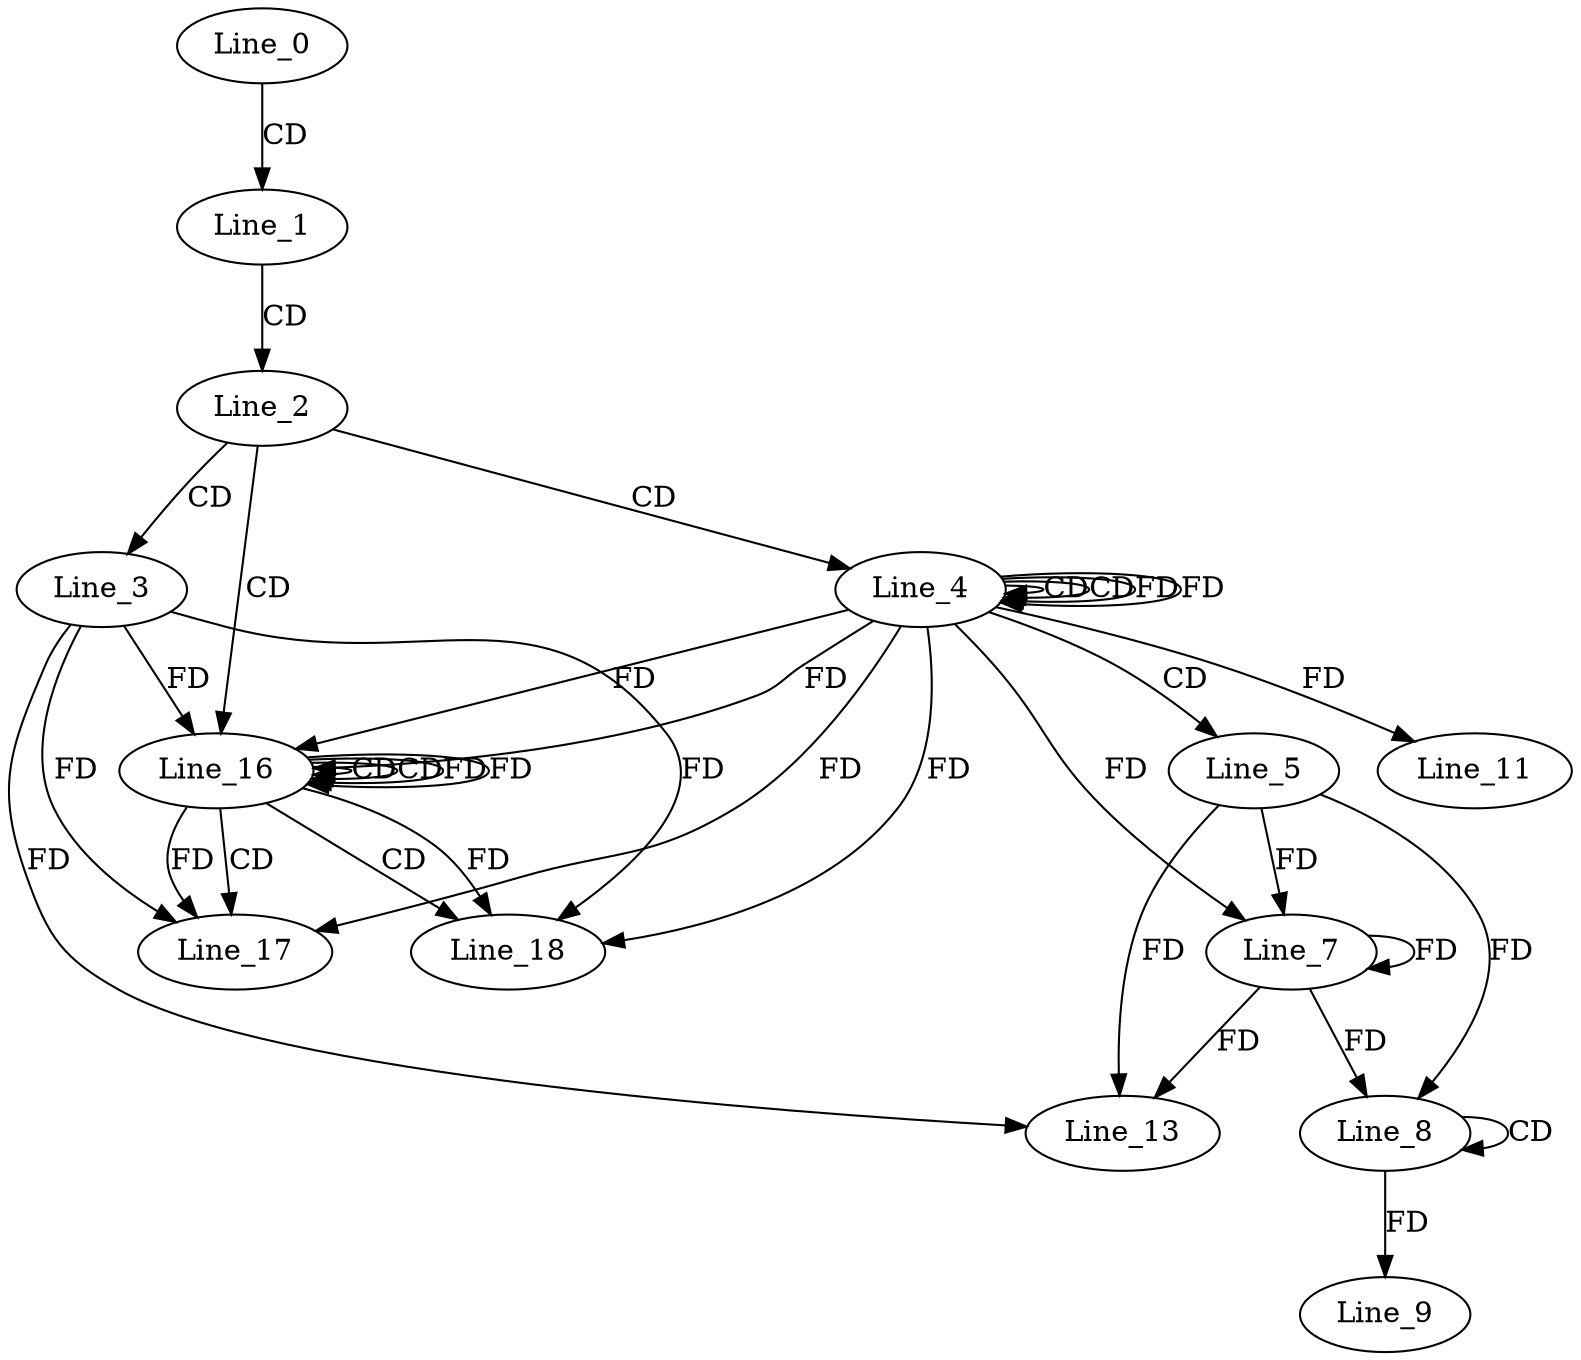 digraph G {
  Line_0;
  Line_1;
  Line_2;
  Line_3;
  Line_4;
  Line_4;
  Line_4;
  Line_4;
  Line_5;
  Line_7;
  Line_7;
  Line_8;
  Line_8;
  Line_9;
  Line_11;
  Line_13;
  Line_16;
  Line_16;
  Line_16;
  Line_16;
  Line_17;
  Line_17;
  Line_18;
  Line_18;
  Line_0 -> Line_1 [ label="CD" ];
  Line_1 -> Line_2 [ label="CD" ];
  Line_2 -> Line_3 [ label="CD" ];
  Line_2 -> Line_4 [ label="CD" ];
  Line_4 -> Line_4 [ label="CD" ];
  Line_4 -> Line_4 [ label="CD" ];
  Line_4 -> Line_4 [ label="FD" ];
  Line_4 -> Line_5 [ label="CD" ];
  Line_5 -> Line_7 [ label="FD" ];
  Line_7 -> Line_7 [ label="FD" ];
  Line_4 -> Line_7 [ label="FD" ];
  Line_8 -> Line_8 [ label="CD" ];
  Line_5 -> Line_8 [ label="FD" ];
  Line_7 -> Line_8 [ label="FD" ];
  Line_8 -> Line_9 [ label="FD" ];
  Line_4 -> Line_11 [ label="FD" ];
  Line_3 -> Line_13 [ label="FD" ];
  Line_5 -> Line_13 [ label="FD" ];
  Line_7 -> Line_13 [ label="FD" ];
  Line_2 -> Line_16 [ label="CD" ];
  Line_16 -> Line_16 [ label="CD" ];
  Line_4 -> Line_16 [ label="FD" ];
  Line_3 -> Line_16 [ label="FD" ];
  Line_16 -> Line_16 [ label="CD" ];
  Line_16 -> Line_16 [ label="FD" ];
  Line_4 -> Line_16 [ label="FD" ];
  Line_16 -> Line_17 [ label="CD" ];
  Line_3 -> Line_17 [ label="FD" ];
  Line_16 -> Line_17 [ label="FD" ];
  Line_4 -> Line_17 [ label="FD" ];
  Line_16 -> Line_18 [ label="CD" ];
  Line_3 -> Line_18 [ label="FD" ];
  Line_16 -> Line_18 [ label="FD" ];
  Line_4 -> Line_18 [ label="FD" ];
  Line_4 -> Line_4 [ label="FD" ];
  Line_16 -> Line_16 [ label="FD" ];
}
